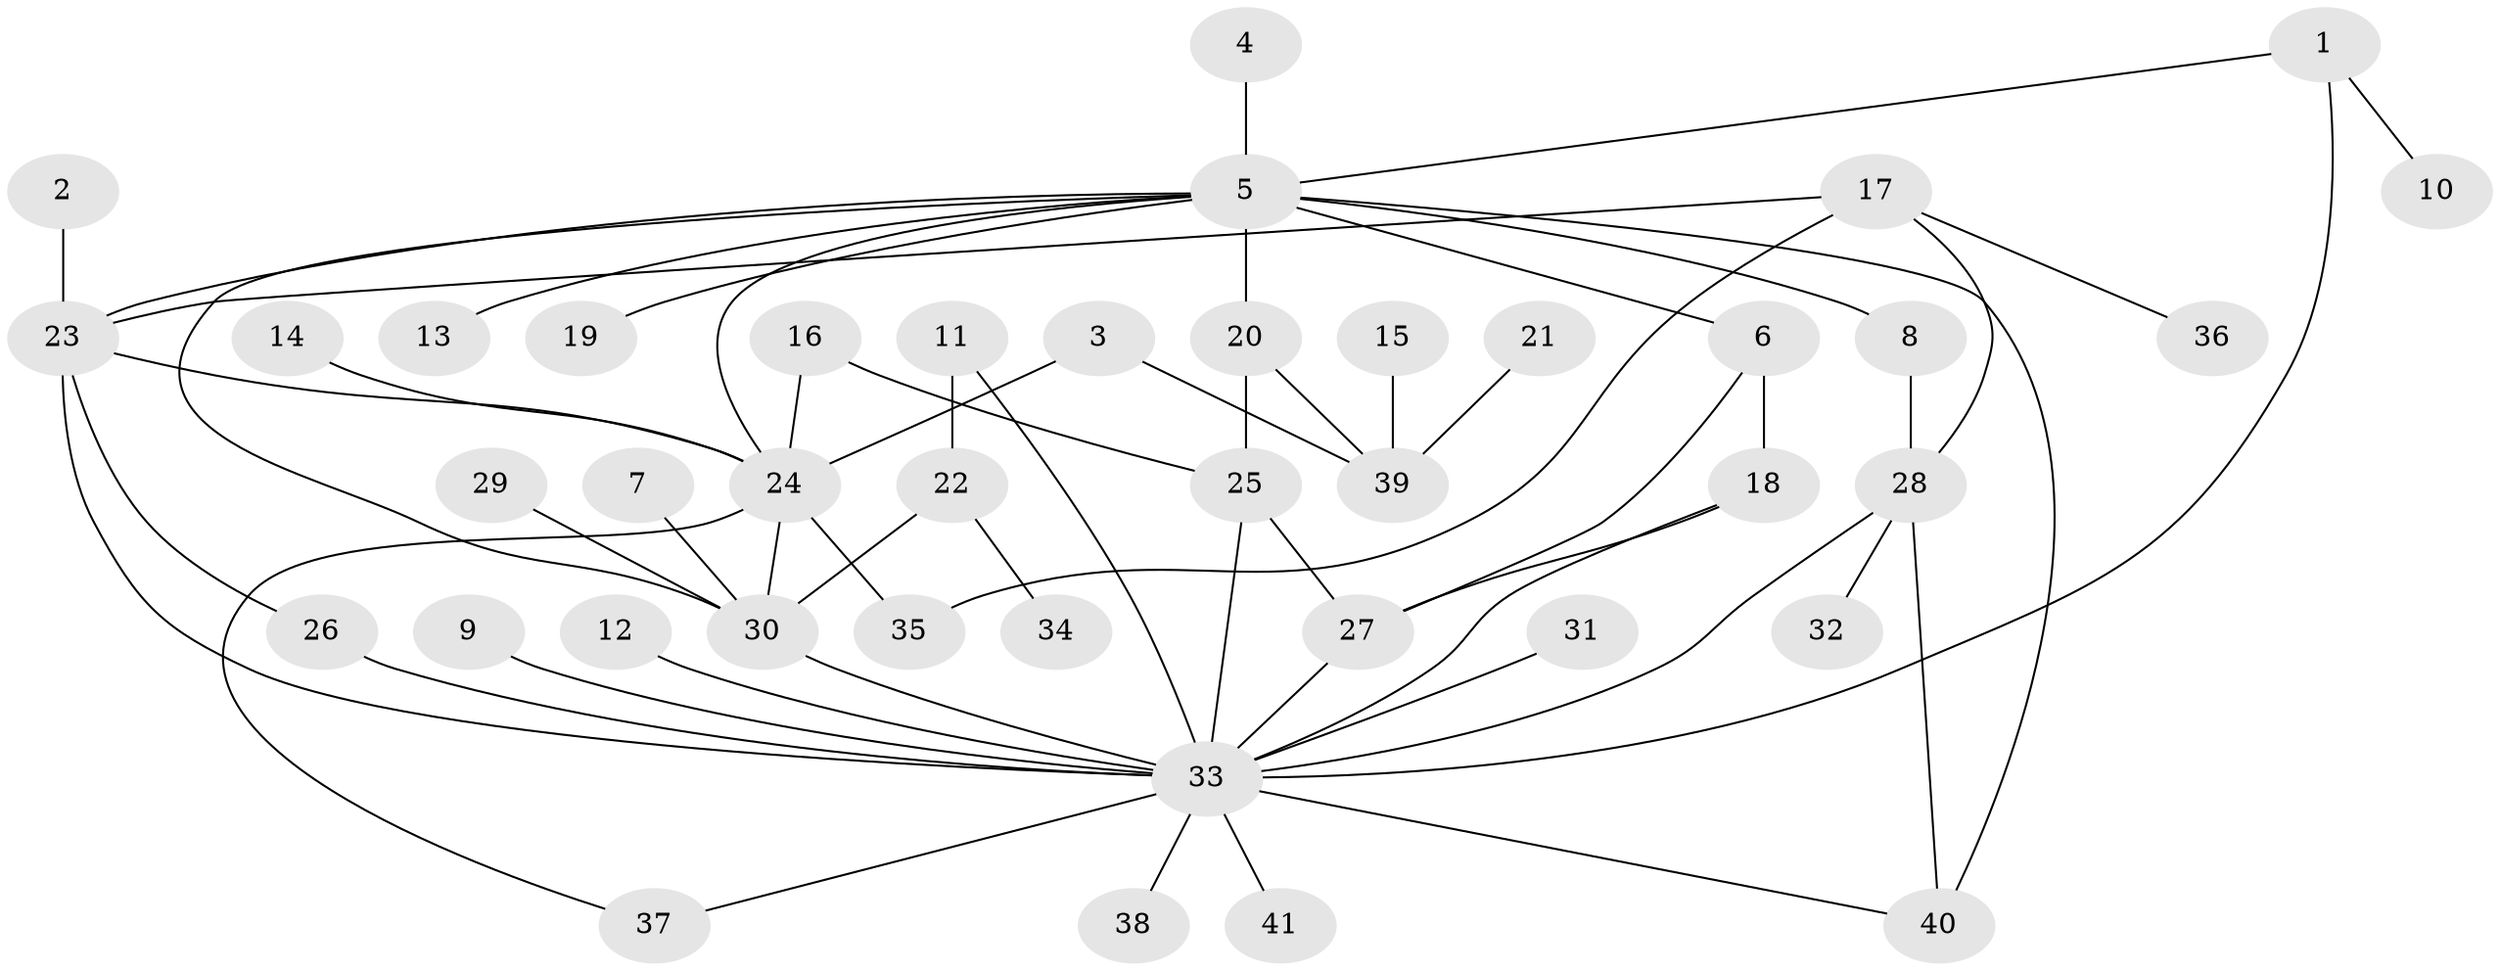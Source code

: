 // original degree distribution, {21: 0.012345679012345678, 6: 0.024691358024691357, 3: 0.07407407407407407, 15: 0.012345679012345678, 4: 0.037037037037037035, 2: 0.24691358024691357, 9: 0.024691358024691357, 1: 0.5061728395061729, 10: 0.012345679012345678, 7: 0.012345679012345678, 5: 0.024691358024691357, 8: 0.012345679012345678}
// Generated by graph-tools (version 1.1) at 2025/01/03/09/25 03:01:50]
// undirected, 41 vertices, 59 edges
graph export_dot {
graph [start="1"]
  node [color=gray90,style=filled];
  1;
  2;
  3;
  4;
  5;
  6;
  7;
  8;
  9;
  10;
  11;
  12;
  13;
  14;
  15;
  16;
  17;
  18;
  19;
  20;
  21;
  22;
  23;
  24;
  25;
  26;
  27;
  28;
  29;
  30;
  31;
  32;
  33;
  34;
  35;
  36;
  37;
  38;
  39;
  40;
  41;
  1 -- 5 [weight=1.0];
  1 -- 10 [weight=1.0];
  1 -- 33 [weight=1.0];
  2 -- 23 [weight=1.0];
  3 -- 24 [weight=1.0];
  3 -- 39 [weight=1.0];
  4 -- 5 [weight=1.0];
  5 -- 6 [weight=1.0];
  5 -- 8 [weight=2.0];
  5 -- 13 [weight=1.0];
  5 -- 19 [weight=1.0];
  5 -- 20 [weight=1.0];
  5 -- 23 [weight=1.0];
  5 -- 24 [weight=1.0];
  5 -- 30 [weight=1.0];
  5 -- 40 [weight=1.0];
  6 -- 18 [weight=1.0];
  6 -- 27 [weight=1.0];
  7 -- 30 [weight=1.0];
  8 -- 28 [weight=1.0];
  9 -- 33 [weight=2.0];
  11 -- 22 [weight=1.0];
  11 -- 33 [weight=1.0];
  12 -- 33 [weight=1.0];
  14 -- 24 [weight=1.0];
  15 -- 39 [weight=1.0];
  16 -- 24 [weight=1.0];
  16 -- 25 [weight=1.0];
  17 -- 23 [weight=1.0];
  17 -- 28 [weight=1.0];
  17 -- 35 [weight=1.0];
  17 -- 36 [weight=1.0];
  18 -- 27 [weight=1.0];
  18 -- 33 [weight=1.0];
  20 -- 25 [weight=1.0];
  20 -- 39 [weight=1.0];
  21 -- 39 [weight=1.0];
  22 -- 30 [weight=2.0];
  22 -- 34 [weight=1.0];
  23 -- 24 [weight=1.0];
  23 -- 26 [weight=1.0];
  23 -- 33 [weight=1.0];
  24 -- 30 [weight=1.0];
  24 -- 35 [weight=1.0];
  24 -- 37 [weight=1.0];
  25 -- 27 [weight=1.0];
  25 -- 33 [weight=2.0];
  26 -- 33 [weight=1.0];
  27 -- 33 [weight=1.0];
  28 -- 32 [weight=1.0];
  28 -- 33 [weight=1.0];
  28 -- 40 [weight=1.0];
  29 -- 30 [weight=1.0];
  30 -- 33 [weight=1.0];
  31 -- 33 [weight=1.0];
  33 -- 37 [weight=1.0];
  33 -- 38 [weight=1.0];
  33 -- 40 [weight=1.0];
  33 -- 41 [weight=1.0];
}

